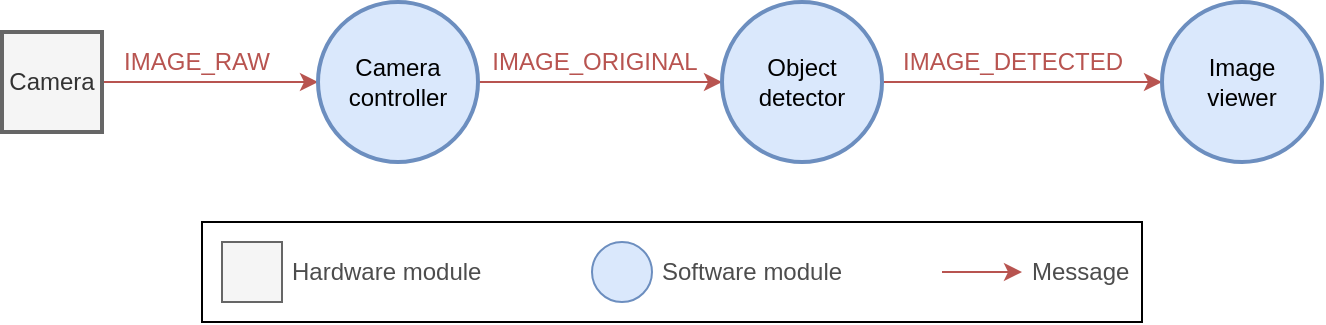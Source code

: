 <mxfile version="11.3.0" type="device" pages="1"><diagram id="S-zTvARLVss9BbAIy2aB" name="Application"><mxGraphModel dx="1301" dy="1180" grid="1" gridSize="10" guides="1" tooltips="1" connect="1" arrows="1" fold="1" page="1" pageScale="1" pageWidth="1169" pageHeight="827" math="0" shadow="0"><root><mxCell id="MyRfGxgZg3zqN7X0n9UJ-0"/><mxCell id="MyRfGxgZg3zqN7X0n9UJ-1" parent="MyRfGxgZg3zqN7X0n9UJ-0"/><mxCell id="RvaW_1mLMQAHIyC2o4xc-15" style="edgeStyle=orthogonalEdgeStyle;rounded=0;orthogonalLoop=1;jettySize=auto;html=1;exitX=1;exitY=0.5;exitDx=0;exitDy=0;entryX=0;entryY=0.5;entryDx=0;entryDy=0;strokeColor=#b85450;fillColor=#f8cecc;fontColor=#000000;" parent="MyRfGxgZg3zqN7X0n9UJ-1" source="MyRfGxgZg3zqN7X0n9UJ-4" target="MyRfGxgZg3zqN7X0n9UJ-5" edge="1"><mxGeometry relative="1" as="geometry"/></mxCell><mxCell id="RvaW_1mLMQAHIyC2o4xc-17" value="IMAGE_RAW" style="text;html=1;resizable=0;points=[];align=center;verticalAlign=middle;labelBackgroundColor=#ffffff;fontColor=#B85450;" parent="RvaW_1mLMQAHIyC2o4xc-15" vertex="1" connectable="0"><mxGeometry x="-0.025" y="-1" relative="1" as="geometry"><mxPoint x="-5.5" y="-11" as="offset"/></mxGeometry></mxCell><mxCell id="MyRfGxgZg3zqN7X0n9UJ-4" value="Camera" style="whiteSpace=wrap;html=1;aspect=fixed;strokeColor=#666666;fillColor=#f5f5f5;fontColor=#333333;strokeWidth=2;" parent="MyRfGxgZg3zqN7X0n9UJ-1" vertex="1"><mxGeometry x="60" y="425" width="50" height="50" as="geometry"/></mxCell><mxCell id="RvaW_1mLMQAHIyC2o4xc-0" style="edgeStyle=orthogonalEdgeStyle;rounded=0;orthogonalLoop=1;jettySize=auto;html=1;exitX=1;exitY=0.5;exitDx=0;exitDy=0;entryX=0;entryY=0.5;entryDx=0;entryDy=0;strokeColor=#b85450;fillColor=#f8cecc;" parent="MyRfGxgZg3zqN7X0n9UJ-1" source="MyRfGxgZg3zqN7X0n9UJ-5" target="MyRfGxgZg3zqN7X0n9UJ-6" edge="1"><mxGeometry relative="1" as="geometry"/></mxCell><mxCell id="RvaW_1mLMQAHIyC2o4xc-13" value="IMAGE_ORIGINAL" style="text;html=1;resizable=0;points=[];align=center;verticalAlign=middle;labelBackgroundColor=#ffffff;fontColor=#B85450;" parent="RvaW_1mLMQAHIyC2o4xc-0" vertex="1" connectable="0"><mxGeometry x="-0.337" y="1" relative="1" as="geometry"><mxPoint x="17" y="-9" as="offset"/></mxGeometry></mxCell><mxCell id="MyRfGxgZg3zqN7X0n9UJ-5" value="Camera controller" style="ellipse;whiteSpace=wrap;html=1;aspect=fixed;strokeColor=#6c8ebf;fillColor=#dae8fc;strokeWidth=2;" parent="MyRfGxgZg3zqN7X0n9UJ-1" vertex="1"><mxGeometry x="218" y="410" width="80" height="80" as="geometry"/></mxCell><mxCell id="RvaW_1mLMQAHIyC2o4xc-1" style="edgeStyle=orthogonalEdgeStyle;rounded=0;orthogonalLoop=1;jettySize=auto;html=1;exitX=1;exitY=0.5;exitDx=0;exitDy=0;strokeColor=#b85450;fillColor=#f8cecc;" parent="MyRfGxgZg3zqN7X0n9UJ-1" source="MyRfGxgZg3zqN7X0n9UJ-6" target="MyRfGxgZg3zqN7X0n9UJ-7" edge="1"><mxGeometry relative="1" as="geometry"/></mxCell><mxCell id="RvaW_1mLMQAHIyC2o4xc-14" value="IMAGE_DETECTED" style="text;html=1;resizable=0;points=[];align=center;verticalAlign=middle;labelBackgroundColor=#ffffff;fontColor=#B85450;" parent="RvaW_1mLMQAHIyC2o4xc-1" vertex="1" connectable="0"><mxGeometry x="-0.033" y="-1" relative="1" as="geometry"><mxPoint x="-2.5" y="-11" as="offset"/></mxGeometry></mxCell><mxCell id="MyRfGxgZg3zqN7X0n9UJ-6" value="Object detector" style="ellipse;whiteSpace=wrap;html=1;aspect=fixed;strokeColor=#6c8ebf;fillColor=#dae8fc;strokeWidth=2;" parent="MyRfGxgZg3zqN7X0n9UJ-1" vertex="1"><mxGeometry x="420" y="410" width="80" height="80" as="geometry"/></mxCell><mxCell id="MyRfGxgZg3zqN7X0n9UJ-7" value="Image&lt;br&gt;viewer" style="ellipse;whiteSpace=wrap;html=1;aspect=fixed;strokeColor=#6c8ebf;fillColor=#dae8fc;strokeWidth=2;" parent="MyRfGxgZg3zqN7X0n9UJ-1" vertex="1"><mxGeometry x="640" y="410" width="80" height="80" as="geometry"/></mxCell><mxCell id="ULJoykst_QP0nzOV533P-3" value="" style="group" vertex="1" connectable="0" parent="MyRfGxgZg3zqN7X0n9UJ-1"><mxGeometry x="160" y="520" width="470" height="50" as="geometry"/></mxCell><mxCell id="ULJoykst_QP0nzOV533P-0" value="" style="rounded=0;whiteSpace=wrap;html=1;strokeWidth=1;fillColor=none;" vertex="1" parent="ULJoykst_QP0nzOV533P-3"><mxGeometry width="470" height="50" as="geometry"/></mxCell><mxCell id="RvaW_1mLMQAHIyC2o4xc-6" value="" style="whiteSpace=wrap;html=1;aspect=fixed;strokeColor=#666666;fillColor=#f5f5f5;fontColor=#333333;" parent="ULJoykst_QP0nzOV533P-3" vertex="1"><mxGeometry x="10" y="10" width="30" height="30" as="geometry"/></mxCell><mxCell id="RvaW_1mLMQAHIyC2o4xc-7" value="" style="ellipse;whiteSpace=wrap;html=1;aspect=fixed;strokeColor=#6c8ebf;fillColor=#dae8fc;" parent="ULJoykst_QP0nzOV533P-3" vertex="1"><mxGeometry x="195" y="10" width="30" height="30" as="geometry"/></mxCell><mxCell id="RvaW_1mLMQAHIyC2o4xc-8" value="" style="endArrow=classic;html=1;strokeColor=#b85450;fillColor=#f8cecc;fontColor=#4D4D4D;" parent="ULJoykst_QP0nzOV533P-3" edge="1"><mxGeometry width="50" height="50" relative="1" as="geometry"><mxPoint x="370" y="25" as="sourcePoint"/><mxPoint x="410" y="25" as="targetPoint"/></mxGeometry></mxCell><mxCell id="RvaW_1mLMQAHIyC2o4xc-9" value="Hardware module" style="text;html=1;strokeColor=none;fillColor=none;align=left;verticalAlign=middle;whiteSpace=wrap;rounded=0;fontColor=#4D4D4D;spacingLeft=3;" parent="ULJoykst_QP0nzOV533P-3" vertex="1"><mxGeometry x="40" y="15" width="100" height="20" as="geometry"/></mxCell><mxCell id="RvaW_1mLMQAHIyC2o4xc-10" value="Software module" style="text;html=1;strokeColor=none;fillColor=none;align=left;verticalAlign=middle;whiteSpace=wrap;rounded=0;fontColor=#4D4D4D;spacingLeft=3;" parent="ULJoykst_QP0nzOV533P-3" vertex="1"><mxGeometry x="225" y="15" width="100" height="20" as="geometry"/></mxCell><mxCell id="RvaW_1mLMQAHIyC2o4xc-11" value="Message" style="text;html=1;strokeColor=none;fillColor=none;align=left;verticalAlign=middle;whiteSpace=wrap;rounded=0;fontColor=#4D4D4D;spacingLeft=3;" parent="ULJoykst_QP0nzOV533P-3" vertex="1"><mxGeometry x="410" y="15" width="60" height="20" as="geometry"/></mxCell></root></mxGraphModel></diagram></mxfile>